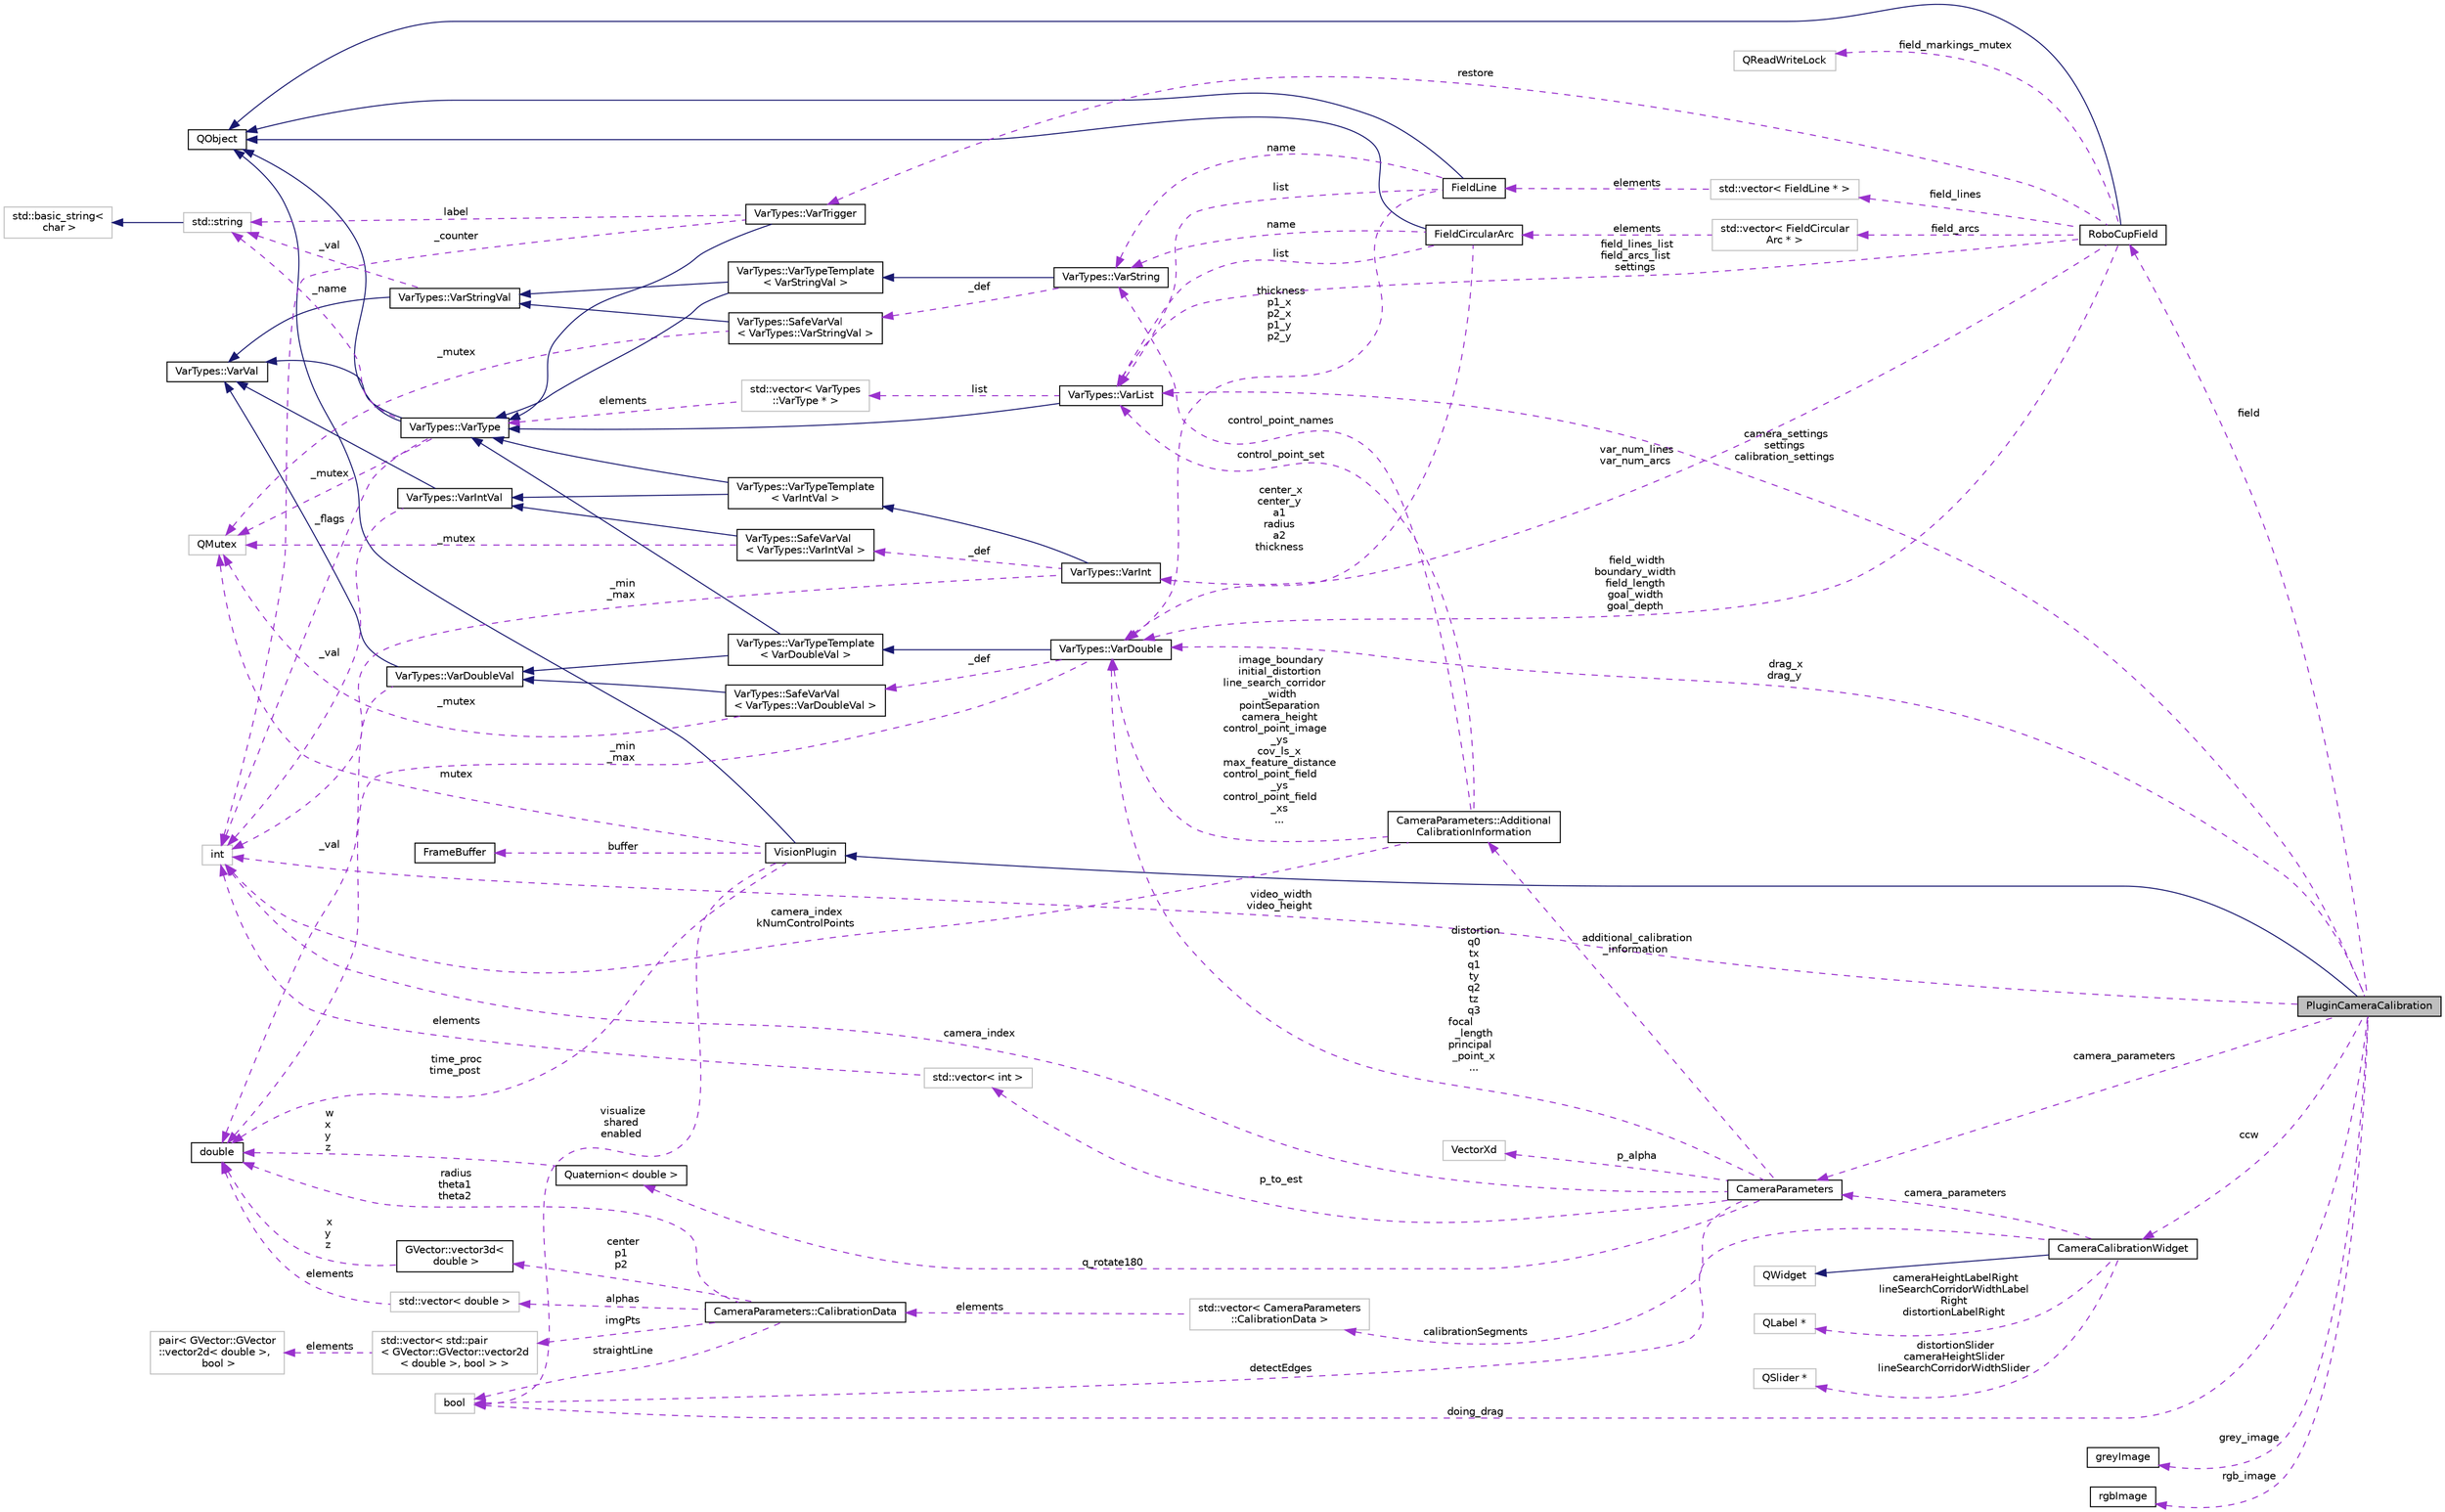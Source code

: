 digraph "PluginCameraCalibration"
{
 // INTERACTIVE_SVG=YES
  edge [fontname="Helvetica",fontsize="10",labelfontname="Helvetica",labelfontsize="10"];
  node [fontname="Helvetica",fontsize="10",shape=record];
  rankdir="LR";
  Node1 [label="PluginCameraCalibration",height=0.2,width=0.4,color="black", fillcolor="grey75", style="filled", fontcolor="black"];
  Node2 -> Node1 [dir="back",color="midnightblue",fontsize="10",style="solid",fontname="Helvetica"];
  Node2 [label="VisionPlugin",height=0.2,width=0.4,color="black", fillcolor="white", style="filled",URL="$d8/d1e/class_vision_plugin.html",tooltip="A base class for general vision processing plugin. "];
  Node3 -> Node2 [dir="back",color="midnightblue",fontsize="10",style="solid",fontname="Helvetica"];
  Node3 [label="QObject",height=0.2,width=0.4,color="black", fillcolor="white", style="filled",URL="$dc/d4f/class_q_object.html"];
  Node4 -> Node2 [dir="back",color="darkorchid3",fontsize="10",style="dashed",label=" time_proc\ntime_post" ,fontname="Helvetica"];
  Node4 [label="double",height=0.2,width=0.4,color="black", fillcolor="white", style="filled",URL="$df/de6/classdouble.html"];
  Node5 -> Node2 [dir="back",color="darkorchid3",fontsize="10",style="dashed",label=" buffer" ,fontname="Helvetica"];
  Node5 [label="FrameBuffer",height=0.2,width=0.4,color="black", fillcolor="white", style="filled",URL="$d8/d23/class_frame_buffer.html",tooltip="A RingBuffer consisting of items of type FrameData. "];
  Node6 -> Node2 [dir="back",color="darkorchid3",fontsize="10",style="dashed",label=" visualize\nshared\nenabled" ,fontname="Helvetica"];
  Node6 [label="bool",height=0.2,width=0.4,color="grey75", fillcolor="white", style="filled"];
  Node7 -> Node2 [dir="back",color="darkorchid3",fontsize="10",style="dashed",label=" mutex" ,fontname="Helvetica"];
  Node7 [label="QMutex",height=0.2,width=0.4,color="grey75", fillcolor="white", style="filled"];
  Node8 -> Node1 [dir="back",color="darkorchid3",fontsize="10",style="dashed",label=" camera_settings\nsettings\ncalibration_settings" ,fontname="Helvetica"];
  Node8 [label="VarTypes::VarList",height=0.2,width=0.4,color="black", fillcolor="white", style="filled",URL="$d1/d74/class_var_types_1_1_var_list.html",tooltip="This is the list type of the VarTypes system. "];
  Node9 -> Node8 [dir="back",color="midnightblue",fontsize="10",style="solid",fontname="Helvetica"];
  Node9 [label="VarTypes::VarType",height=0.2,width=0.4,color="black", fillcolor="white", style="filled",URL="$d4/d59/class_var_types_1_1_var_type.html",tooltip="The base class of the VarTypes system. "];
  Node3 -> Node9 [dir="back",color="midnightblue",fontsize="10",style="solid",fontname="Helvetica"];
  Node10 -> Node9 [dir="back",color="midnightblue",fontsize="10",style="solid",fontname="Helvetica"];
  Node10 [label="VarTypes::VarVal",height=0.2,width=0.4,color="black", fillcolor="white", style="filled",URL="$d6/de8/class_var_types_1_1_var_val.html"];
  Node11 -> Node9 [dir="back",color="darkorchid3",fontsize="10",style="dashed",label=" _flags" ,fontname="Helvetica"];
  Node11 [label="int",height=0.2,width=0.4,color="grey75", fillcolor="white", style="filled"];
  Node12 -> Node9 [dir="back",color="darkorchid3",fontsize="10",style="dashed",label=" _name" ,fontname="Helvetica"];
  Node12 [label="std::string",height=0.2,width=0.4,color="grey75", fillcolor="white", style="filled",tooltip="STL class. "];
  Node13 -> Node12 [dir="back",color="midnightblue",fontsize="10",style="solid",fontname="Helvetica"];
  Node13 [label="std::basic_string\<\l char \>",height=0.2,width=0.4,color="grey75", fillcolor="white", style="filled",tooltip="STL class. "];
  Node7 -> Node9 [dir="back",color="darkorchid3",fontsize="10",style="dashed",label=" _mutex" ,fontname="Helvetica"];
  Node14 -> Node8 [dir="back",color="darkorchid3",fontsize="10",style="dashed",label=" list" ,fontname="Helvetica"];
  Node14 [label="std::vector\< VarTypes\l::VarType * \>",height=0.2,width=0.4,color="grey75", fillcolor="white", style="filled"];
  Node9 -> Node14 [dir="back",color="darkorchid3",fontsize="10",style="dashed",label=" elements" ,fontname="Helvetica"];
  Node15 -> Node1 [dir="back",color="darkorchid3",fontsize="10",style="dashed",label=" grey_image" ,fontname="Helvetica"];
  Node15 [label="greyImage",height=0.2,width=0.4,color="black", fillcolor="white", style="filled",URL="$d8/dac/classgrey_image.html",tooltip="an 8-bit greyscale image class, based on the Image template class "];
  Node16 -> Node1 [dir="back",color="darkorchid3",fontsize="10",style="dashed",label=" rgb_image" ,fontname="Helvetica"];
  Node16 [label="rgbImage",height=0.2,width=0.4,color="black", fillcolor="white", style="filled",URL="$d6/d27/classrgb_image.html",tooltip="an 8-bit per channel rgb image class, based on the Image template class "];
  Node17 -> Node1 [dir="back",color="darkorchid3",fontsize="10",style="dashed",label=" field" ,fontname="Helvetica"];
  Node17 [label="RoboCupField",height=0.2,width=0.4,color="black", fillcolor="white", style="filled",URL="$d2/d6f/class_robo_cup_field.html",tooltip="Definition of all variables for a symmetric, regulation-style RoboCup SSL field. "];
  Node3 -> Node17 [dir="back",color="midnightblue",fontsize="10",style="solid",fontname="Helvetica"];
  Node8 -> Node17 [dir="back",color="darkorchid3",fontsize="10",style="dashed",label=" field_lines_list\nfield_arcs_list\nsettings" ,fontname="Helvetica"];
  Node18 -> Node17 [dir="back",color="darkorchid3",fontsize="10",style="dashed",label=" var_num_lines\nvar_num_arcs" ,fontname="Helvetica"];
  Node18 [label="VarTypes::VarInt",height=0.2,width=0.4,color="black", fillcolor="white", style="filled",URL="$d0/d6c/class_var_types_1_1_var_int.html",tooltip="A Vartype for storing integers. "];
  Node19 -> Node18 [dir="back",color="midnightblue",fontsize="10",style="solid",fontname="Helvetica"];
  Node19 [label="VarTypes::VarTypeTemplate\l\< VarIntVal \>",height=0.2,width=0.4,color="black", fillcolor="white", style="filled",URL="$d7/d38/class_var_types_1_1_var_type_template.html"];
  Node9 -> Node19 [dir="back",color="midnightblue",fontsize="10",style="solid",fontname="Helvetica"];
  Node20 -> Node19 [dir="back",color="midnightblue",fontsize="10",style="solid",fontname="Helvetica"];
  Node20 [label="VarTypes::VarIntVal",height=0.2,width=0.4,color="black", fillcolor="white", style="filled",URL="$d4/dc9/class_var_types_1_1_var_int_val.html",tooltip="A Vartype for storing integers. "];
  Node10 -> Node20 [dir="back",color="midnightblue",fontsize="10",style="solid",fontname="Helvetica"];
  Node11 -> Node20 [dir="back",color="darkorchid3",fontsize="10",style="dashed",label=" _val" ,fontname="Helvetica"];
  Node21 -> Node18 [dir="back",color="darkorchid3",fontsize="10",style="dashed",label=" _def" ,fontname="Helvetica"];
  Node21 [label="VarTypes::SafeVarVal\l\< VarTypes::VarIntVal \>",height=0.2,width=0.4,color="black", fillcolor="white", style="filled",URL="$d2/dc4/class_var_types_1_1_safe_var_val.html"];
  Node20 -> Node21 [dir="back",color="midnightblue",fontsize="10",style="solid",fontname="Helvetica"];
  Node7 -> Node21 [dir="back",color="darkorchid3",fontsize="10",style="dashed",label=" _mutex" ,fontname="Helvetica"];
  Node11 -> Node18 [dir="back",color="darkorchid3",fontsize="10",style="dashed",label=" _min\n_max" ,fontname="Helvetica"];
  Node22 -> Node17 [dir="back",color="darkorchid3",fontsize="10",style="dashed",label=" field_arcs" ,fontname="Helvetica"];
  Node22 [label="std::vector\< FieldCircular\lArc * \>",height=0.2,width=0.4,color="grey75", fillcolor="white", style="filled"];
  Node23 -> Node22 [dir="back",color="darkorchid3",fontsize="10",style="dashed",label=" elements" ,fontname="Helvetica"];
  Node23 [label="FieldCircularArc",height=0.2,width=0.4,color="black", fillcolor="white", style="filled",URL="$da/d15/class_field_circular_arc.html"];
  Node3 -> Node23 [dir="back",color="midnightblue",fontsize="10",style="solid",fontname="Helvetica"];
  Node8 -> Node23 [dir="back",color="darkorchid3",fontsize="10",style="dashed",label=" list" ,fontname="Helvetica"];
  Node24 -> Node23 [dir="back",color="darkorchid3",fontsize="10",style="dashed",label=" center_x\ncenter_y\na1\nradius\na2\nthickness" ,fontname="Helvetica"];
  Node24 [label="VarTypes::VarDouble",height=0.2,width=0.4,color="black", fillcolor="white", style="filled",URL="$d6/de9/class_var_types_1_1_var_double.html",tooltip="A Vartype for storing double precision floating points. "];
  Node25 -> Node24 [dir="back",color="midnightblue",fontsize="10",style="solid",fontname="Helvetica"];
  Node25 [label="VarTypes::VarTypeTemplate\l\< VarDoubleVal \>",height=0.2,width=0.4,color="black", fillcolor="white", style="filled",URL="$d7/d38/class_var_types_1_1_var_type_template.html"];
  Node9 -> Node25 [dir="back",color="midnightblue",fontsize="10",style="solid",fontname="Helvetica"];
  Node26 -> Node25 [dir="back",color="midnightblue",fontsize="10",style="solid",fontname="Helvetica"];
  Node26 [label="VarTypes::VarDoubleVal",height=0.2,width=0.4,color="black", fillcolor="white", style="filled",URL="$db/d0f/class_var_types_1_1_var_double_val.html"];
  Node10 -> Node26 [dir="back",color="midnightblue",fontsize="10",style="solid",fontname="Helvetica"];
  Node4 -> Node26 [dir="back",color="darkorchid3",fontsize="10",style="dashed",label=" _val" ,fontname="Helvetica"];
  Node4 -> Node24 [dir="back",color="darkorchid3",fontsize="10",style="dashed",label=" _min\n_max" ,fontname="Helvetica"];
  Node27 -> Node24 [dir="back",color="darkorchid3",fontsize="10",style="dashed",label=" _def" ,fontname="Helvetica"];
  Node27 [label="VarTypes::SafeVarVal\l\< VarTypes::VarDoubleVal \>",height=0.2,width=0.4,color="black", fillcolor="white", style="filled",URL="$d2/dc4/class_var_types_1_1_safe_var_val.html"];
  Node26 -> Node27 [dir="back",color="midnightblue",fontsize="10",style="solid",fontname="Helvetica"];
  Node7 -> Node27 [dir="back",color="darkorchid3",fontsize="10",style="dashed",label=" _mutex" ,fontname="Helvetica"];
  Node28 -> Node23 [dir="back",color="darkorchid3",fontsize="10",style="dashed",label=" name" ,fontname="Helvetica"];
  Node28 [label="VarTypes::VarString",height=0.2,width=0.4,color="black", fillcolor="white", style="filled",URL="$d5/deb/class_var_types_1_1_var_string.html",tooltip="This is the string VarType of the VarTypes system. "];
  Node29 -> Node28 [dir="back",color="midnightblue",fontsize="10",style="solid",fontname="Helvetica"];
  Node29 [label="VarTypes::VarTypeTemplate\l\< VarStringVal \>",height=0.2,width=0.4,color="black", fillcolor="white", style="filled",URL="$d7/d38/class_var_types_1_1_var_type_template.html"];
  Node9 -> Node29 [dir="back",color="midnightblue",fontsize="10",style="solid",fontname="Helvetica"];
  Node30 -> Node29 [dir="back",color="midnightblue",fontsize="10",style="solid",fontname="Helvetica"];
  Node30 [label="VarTypes::VarStringVal",height=0.2,width=0.4,color="black", fillcolor="white", style="filled",URL="$db/d2f/class_var_types_1_1_var_string_val.html",tooltip="This is the string VarTypeVal of the VarTypes system. "];
  Node10 -> Node30 [dir="back",color="midnightblue",fontsize="10",style="solid",fontname="Helvetica"];
  Node12 -> Node30 [dir="back",color="darkorchid3",fontsize="10",style="dashed",label=" _val" ,fontname="Helvetica"];
  Node31 -> Node28 [dir="back",color="darkorchid3",fontsize="10",style="dashed",label=" _def" ,fontname="Helvetica"];
  Node31 [label="VarTypes::SafeVarVal\l\< VarTypes::VarStringVal \>",height=0.2,width=0.4,color="black", fillcolor="white", style="filled",URL="$d2/dc4/class_var_types_1_1_safe_var_val.html"];
  Node30 -> Node31 [dir="back",color="midnightblue",fontsize="10",style="solid",fontname="Helvetica"];
  Node7 -> Node31 [dir="back",color="darkorchid3",fontsize="10",style="dashed",label=" _mutex" ,fontname="Helvetica"];
  Node24 -> Node17 [dir="back",color="darkorchid3",fontsize="10",style="dashed",label=" field_width\nboundary_width\nfield_length\ngoal_width\ngoal_depth" ,fontname="Helvetica"];
  Node32 -> Node17 [dir="back",color="darkorchid3",fontsize="10",style="dashed",label=" field_lines" ,fontname="Helvetica"];
  Node32 [label="std::vector\< FieldLine * \>",height=0.2,width=0.4,color="grey75", fillcolor="white", style="filled"];
  Node33 -> Node32 [dir="back",color="darkorchid3",fontsize="10",style="dashed",label=" elements" ,fontname="Helvetica"];
  Node33 [label="FieldLine",height=0.2,width=0.4,color="black", fillcolor="white", style="filled",URL="$db/dda/class_field_line.html"];
  Node3 -> Node33 [dir="back",color="midnightblue",fontsize="10",style="solid",fontname="Helvetica"];
  Node8 -> Node33 [dir="back",color="darkorchid3",fontsize="10",style="dashed",label=" list" ,fontname="Helvetica"];
  Node24 -> Node33 [dir="back",color="darkorchid3",fontsize="10",style="dashed",label=" thickness\np1_x\np2_x\np1_y\np2_y" ,fontname="Helvetica"];
  Node28 -> Node33 [dir="back",color="darkorchid3",fontsize="10",style="dashed",label=" name" ,fontname="Helvetica"];
  Node34 -> Node17 [dir="back",color="darkorchid3",fontsize="10",style="dashed",label=" restore" ,fontname="Helvetica"];
  Node34 [label="VarTypes::VarTrigger",height=0.2,width=0.4,color="black", fillcolor="white", style="filled",URL="$d8/d89/class_var_types_1_1_var_trigger.html",tooltip="This is a Trigger-like VarType of the VarTypes system. "];
  Node9 -> Node34 [dir="back",color="midnightblue",fontsize="10",style="solid",fontname="Helvetica"];
  Node11 -> Node34 [dir="back",color="darkorchid3",fontsize="10",style="dashed",label=" _counter" ,fontname="Helvetica"];
  Node12 -> Node34 [dir="back",color="darkorchid3",fontsize="10",style="dashed",label=" label" ,fontname="Helvetica"];
  Node35 -> Node17 [dir="back",color="darkorchid3",fontsize="10",style="dashed",label=" field_markings_mutex" ,fontname="Helvetica"];
  Node35 [label="QReadWriteLock",height=0.2,width=0.4,color="grey75", fillcolor="white", style="filled"];
  Node24 -> Node1 [dir="back",color="darkorchid3",fontsize="10",style="dashed",label=" drag_x\ndrag_y" ,fontname="Helvetica"];
  Node36 -> Node1 [dir="back",color="darkorchid3",fontsize="10",style="dashed",label=" camera_parameters" ,fontname="Helvetica"];
  Node36 [label="CameraParameters",height=0.2,width=0.4,color="black", fillcolor="white", style="filled",URL="$d7/df2/class_camera_parameters.html",tooltip="Intrinsic and extrinsic camera parameters. "];
  Node24 -> Node36 [dir="back",color="darkorchid3",fontsize="10",style="dashed",label=" distortion\nq0\ntx\nq1\nty\nq2\ntz\nq3\nfocal\l_length\nprincipal\l_point_x\n..." ,fontname="Helvetica"];
  Node37 -> Node36 [dir="back",color="darkorchid3",fontsize="10",style="dashed",label=" p_alpha" ,fontname="Helvetica"];
  Node37 [label="VectorXd",height=0.2,width=0.4,color="grey75", fillcolor="white", style="filled"];
  Node38 -> Node36 [dir="back",color="darkorchid3",fontsize="10",style="dashed",label=" additional_calibration\l_information" ,fontname="Helvetica"];
  Node38 [label="CameraParameters::Additional\lCalibrationInformation",height=0.2,width=0.4,color="black", fillcolor="white", style="filled",URL="$d3/d35/class_camera_parameters_1_1_additional_calibration_information.html",tooltip="Some additional data used for calibration. "];
  Node8 -> Node38 [dir="back",color="darkorchid3",fontsize="10",style="dashed",label=" control_point_set" ,fontname="Helvetica"];
  Node24 -> Node38 [dir="back",color="darkorchid3",fontsize="10",style="dashed",label=" image_boundary\ninitial_distortion\nline_search_corridor\l_width\npointSeparation\ncamera_height\ncontrol_point_image\l_ys\ncov_ls_x\nmax_feature_distance\ncontrol_point_field\l_ys\ncontrol_point_field\l_xs\n..." ,fontname="Helvetica"];
  Node28 -> Node38 [dir="back",color="darkorchid3",fontsize="10",style="dashed",label=" control_point_names" ,fontname="Helvetica"];
  Node11 -> Node38 [dir="back",color="darkorchid3",fontsize="10",style="dashed",label=" camera_index\nkNumControlPoints" ,fontname="Helvetica"];
  Node11 -> Node36 [dir="back",color="darkorchid3",fontsize="10",style="dashed",label=" camera_index" ,fontname="Helvetica"];
  Node39 -> Node36 [dir="back",color="darkorchid3",fontsize="10",style="dashed",label=" q_rotate180" ,fontname="Helvetica"];
  Node39 [label="Quaternion\< double \>",height=0.2,width=0.4,color="black", fillcolor="white", style="filled",URL="$dc/de3/class_quaternion.html"];
  Node4 -> Node39 [dir="back",color="darkorchid3",fontsize="10",style="dashed",label=" w\nx\ny\nz" ,fontname="Helvetica"];
  Node40 -> Node36 [dir="back",color="darkorchid3",fontsize="10",style="dashed",label=" p_to_est" ,fontname="Helvetica"];
  Node40 [label="std::vector\< int \>",height=0.2,width=0.4,color="grey75", fillcolor="white", style="filled"];
  Node11 -> Node40 [dir="back",color="darkorchid3",fontsize="10",style="dashed",label=" elements" ,fontname="Helvetica"];
  Node41 -> Node36 [dir="back",color="darkorchid3",fontsize="10",style="dashed",label=" calibrationSegments" ,fontname="Helvetica"];
  Node41 [label="std::vector\< CameraParameters\l::CalibrationData \>",height=0.2,width=0.4,color="grey75", fillcolor="white", style="filled"];
  Node42 -> Node41 [dir="back",color="darkorchid3",fontsize="10",style="dashed",label=" elements" ,fontname="Helvetica"];
  Node42 [label="CameraParameters::CalibrationData",height=0.2,width=0.4,color="black", fillcolor="white", style="filled",URL="$d7/d34/class_camera_parameters_1_1_calibration_data.html",tooltip="Additional structure for holding information about image points on line segments. ..."];
  Node4 -> Node42 [dir="back",color="darkorchid3",fontsize="10",style="dashed",label=" radius\ntheta1\ntheta2" ,fontname="Helvetica"];
  Node6 -> Node42 [dir="back",color="darkorchid3",fontsize="10",style="dashed",label=" straightLine" ,fontname="Helvetica"];
  Node43 -> Node42 [dir="back",color="darkorchid3",fontsize="10",style="dashed",label=" imgPts" ,fontname="Helvetica"];
  Node43 [label="std::vector\< std::pair\l\< GVector::GVector::vector2d\l\< double \>, bool \> \>",height=0.2,width=0.4,color="grey75", fillcolor="white", style="filled"];
  Node44 -> Node43 [dir="back",color="darkorchid3",fontsize="10",style="dashed",label=" elements" ,fontname="Helvetica"];
  Node44 [label="pair\< GVector::GVector\l::vector2d\< double \>,\l bool \>",height=0.2,width=0.4,color="grey75", fillcolor="white", style="filled"];
  Node45 -> Node42 [dir="back",color="darkorchid3",fontsize="10",style="dashed",label=" alphas" ,fontname="Helvetica"];
  Node45 [label="std::vector\< double \>",height=0.2,width=0.4,color="grey75", fillcolor="white", style="filled"];
  Node4 -> Node45 [dir="back",color="darkorchid3",fontsize="10",style="dashed",label=" elements" ,fontname="Helvetica"];
  Node46 -> Node42 [dir="back",color="darkorchid3",fontsize="10",style="dashed",label=" center\np1\np2" ,fontname="Helvetica"];
  Node46 [label="GVector::vector3d\<\l double \>",height=0.2,width=0.4,color="black", fillcolor="white", style="filled",URL="$d7/db8/class_g_vector_1_1vector3d.html"];
  Node4 -> Node46 [dir="back",color="darkorchid3",fontsize="10",style="dashed",label=" x\ny\nz" ,fontname="Helvetica"];
  Node11 -> Node1 [dir="back",color="darkorchid3",fontsize="10",style="dashed",label=" video_width\nvideo_height" ,fontname="Helvetica"];
  Node6 -> Node1 [dir="back",color="darkorchid3",fontsize="10",style="dashed",label=" doing_drag" ,fontname="Helvetica"];
  Node47 -> Node1 [dir="back",color="darkorchid3",fontsize="10",style="dashed",label=" ccw" ,fontname="Helvetica"];
  Node47 [label="CameraCalibrationWidget",height=0.2,width=0.4,color="black", fillcolor="white", style="filled",URL="$dd/dc1/class_camera_calibration_widget.html"];
  Node48 -> Node47 [dir="back",color="midnightblue",fontsize="10",style="solid",fontname="Helvetica"];
  Node48 [label="QWidget",height=0.2,width=0.4,color="grey75", fillcolor="white", style="filled"];
  Node36 -> Node47 [dir="back",color="darkorchid3",fontsize="10",style="dashed",label=" camera_parameters" ,fontname="Helvetica"];
  Node49 -> Node47 [dir="back",color="darkorchid3",fontsize="10",style="dashed",label=" cameraHeightLabelRight\nlineSearchCorridorWidthLabel\lRight\ndistortionLabelRight" ,fontname="Helvetica"];
  Node49 [label="QLabel *",height=0.2,width=0.4,color="grey75", fillcolor="white", style="filled"];
  Node50 -> Node47 [dir="back",color="darkorchid3",fontsize="10",style="dashed",label=" distortionSlider\ncameraHeightSlider\nlineSearchCorridorWidthSlider" ,fontname="Helvetica"];
  Node50 [label="QSlider *",height=0.2,width=0.4,color="grey75", fillcolor="white", style="filled"];
  Node6 -> Node47 [dir="back",color="darkorchid3",fontsize="10",style="dashed",label=" detectEdges" ,fontname="Helvetica"];
}

